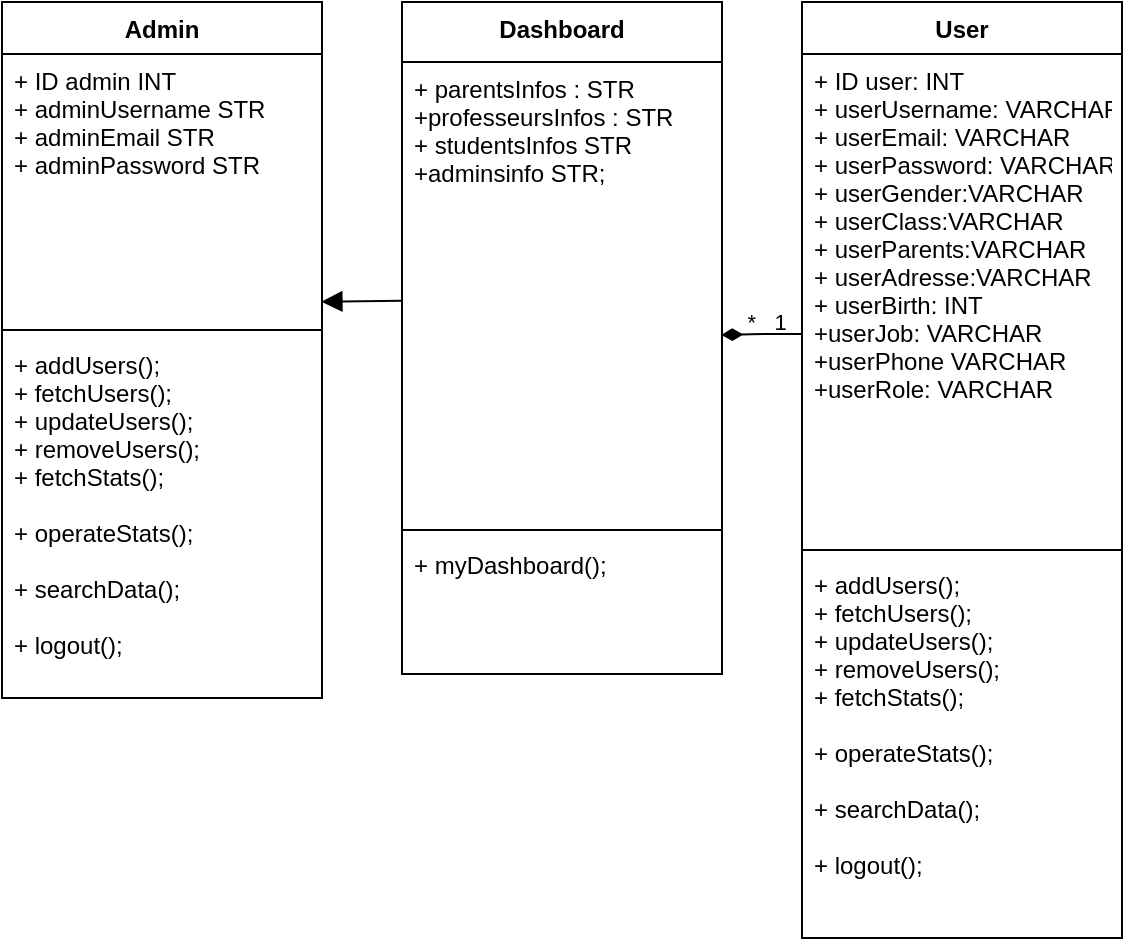 <mxfile>
    <diagram id="8nsOS5Pobd4VxMb3ovLx" name="Page-1">
        <mxGraphModel dx="470" dy="358" grid="1" gridSize="10" guides="1" tooltips="1" connect="1" arrows="1" fold="1" page="1" pageScale="1" pageWidth="827" pageHeight="1169" math="0" shadow="0">
            <root>
                <mxCell id="0"/>
                <mxCell id="1" parent="0"/>
                <mxCell id="11" value="User" style="swimlane;fontStyle=1;align=center;verticalAlign=top;childLayout=stackLayout;horizontal=1;startSize=26;horizontalStack=0;resizeParent=1;resizeParentMax=0;resizeLast=0;collapsible=1;marginBottom=0;" parent="1" vertex="1">
                    <mxGeometry x="440" y="80" width="160" height="468" as="geometry"/>
                </mxCell>
                <mxCell id="12" value="+ ID user: INT&#10;+ userUsername: VARCHAR&#10;+ userEmail: VARCHAR&#10;+ userPassword: VARCHAR&#10;+ userGender:VARCHAR&#10;+ userClass:VARCHAR&#10;+ userParents:VARCHAR&#10;+ userAdresse:VARCHAR&#10;+ userBirth: INT&#10;+userJob: VARCHAR&#10;+userPhone VARCHAR&#10;+userRole: VARCHAR&#10;&#10;&#10;&#10;" style="text;strokeColor=none;fillColor=none;align=left;verticalAlign=top;spacingLeft=4;spacingRight=4;overflow=hidden;rotatable=0;points=[[0,0.5],[1,0.5]];portConstraint=eastwest;" parent="11" vertex="1">
                    <mxGeometry y="26" width="160" height="244" as="geometry"/>
                </mxCell>
                <mxCell id="13" value="" style="line;strokeWidth=1;fillColor=none;align=left;verticalAlign=middle;spacingTop=-1;spacingLeft=3;spacingRight=3;rotatable=0;labelPosition=right;points=[];portConstraint=eastwest;" parent="11" vertex="1">
                    <mxGeometry y="270" width="160" height="8" as="geometry"/>
                </mxCell>
                <mxCell id="14" value="+ addUsers();&#10;+ fetchUsers();&#10;+ updateUsers();&#10;+ removeUsers();&#10;+ fetchStats();&#10;&#10;+ operateStats();&#10;&#10;+ searchData();&#10;&#10;+ logout();&#10;" style="text;strokeColor=none;fillColor=none;align=left;verticalAlign=top;spacingLeft=4;spacingRight=4;overflow=hidden;rotatable=0;points=[[0,0.5],[1,0.5]];portConstraint=eastwest;" parent="11" vertex="1">
                    <mxGeometry y="278" width="160" height="190" as="geometry"/>
                </mxCell>
                <mxCell id="15" value="Admin" style="swimlane;fontStyle=1;align=center;verticalAlign=top;childLayout=stackLayout;horizontal=1;startSize=26;horizontalStack=0;resizeParent=1;resizeParentMax=0;resizeLast=0;collapsible=1;marginBottom=0;" parent="1" vertex="1">
                    <mxGeometry x="40" y="80" width="160" height="348" as="geometry"/>
                </mxCell>
                <mxCell id="16" value="+ ID admin INT&#10;+ adminUsername STR&#10;+ adminEmail STR&#10;+ adminPassword STR&#10;&#10;" style="text;strokeColor=none;fillColor=none;align=left;verticalAlign=top;spacingLeft=4;spacingRight=4;overflow=hidden;rotatable=0;points=[[0,0.5],[1,0.5]];portConstraint=eastwest;" parent="15" vertex="1">
                    <mxGeometry y="26" width="160" height="134" as="geometry"/>
                </mxCell>
                <mxCell id="17" value="" style="line;strokeWidth=1;fillColor=none;align=left;verticalAlign=middle;spacingTop=-1;spacingLeft=3;spacingRight=3;rotatable=0;labelPosition=right;points=[];portConstraint=eastwest;" parent="15" vertex="1">
                    <mxGeometry y="160" width="160" height="8" as="geometry"/>
                </mxCell>
                <mxCell id="18" value="+ addUsers();&#10;+ fetchUsers();&#10;+ updateUsers();&#10;+ removeUsers();&#10;+ fetchStats();&#10;&#10;+ operateStats();&#10;&#10;+ searchData();&#10;&#10;+ logout();&#10;" style="text;strokeColor=none;fillColor=none;align=left;verticalAlign=top;spacingLeft=4;spacingRight=4;overflow=hidden;rotatable=0;points=[[0,0.5],[1,0.5]];portConstraint=eastwest;" parent="15" vertex="1">
                    <mxGeometry y="168" width="160" height="180" as="geometry"/>
                </mxCell>
                <mxCell id="19" value="Dashboard" style="swimlane;fontStyle=1;align=center;verticalAlign=top;childLayout=stackLayout;horizontal=1;startSize=30;horizontalStack=0;resizeParent=1;resizeParentMax=0;resizeLast=0;collapsible=1;marginBottom=0;" parent="1" vertex="1">
                    <mxGeometry x="240" y="80" width="160" height="336" as="geometry"/>
                </mxCell>
                <mxCell id="20" value="+ parentsInfos : STR&#10;+professeursInfos : STR&#10;+ studentsInfos STR&#10;+adminsinfo STR;&#10;" style="text;strokeColor=none;fillColor=none;align=left;verticalAlign=top;spacingLeft=4;spacingRight=4;overflow=hidden;rotatable=0;points=[[0,0.5],[1,0.5]];portConstraint=eastwest;" parent="19" vertex="1">
                    <mxGeometry y="30" width="160" height="230" as="geometry"/>
                </mxCell>
                <mxCell id="21" value="" style="line;strokeWidth=1;fillColor=none;align=left;verticalAlign=middle;spacingTop=-1;spacingLeft=3;spacingRight=3;rotatable=0;labelPosition=right;points=[];portConstraint=eastwest;" parent="19" vertex="1">
                    <mxGeometry y="260" width="160" height="8" as="geometry"/>
                </mxCell>
                <mxCell id="22" value="+ myDashboard();" style="text;strokeColor=none;fillColor=none;align=left;verticalAlign=top;spacingLeft=4;spacingRight=4;overflow=hidden;rotatable=0;points=[[0,0.5],[1,0.5]];portConstraint=eastwest;" parent="19" vertex="1">
                    <mxGeometry y="268" width="160" height="68" as="geometry"/>
                </mxCell>
                <mxCell id="23" value="" style="endArrow=block;startArrow=none;endFill=1;startFill=0;endSize=8;html=1;labelBackgroundColor=none;exitX=0;exitY=0.519;exitDx=0;exitDy=0;entryX=0.998;entryY=0.924;entryDx=0;entryDy=0;entryPerimeter=0;exitPerimeter=0;" parent="1" source="20" target="16" edge="1">
                    <mxGeometry width="160" relative="1" as="geometry">
                        <mxPoint x="530" y="290" as="sourcePoint"/>
                        <mxPoint x="690" y="290" as="targetPoint"/>
                    </mxGeometry>
                </mxCell>
                <mxCell id="24" value="&amp;nbsp; *&amp;nbsp; &amp;nbsp;1" style="endArrow=diamondThin;startArrow=none;endFill=1;startFill=0;endSize=8;html=1;labelBackgroundColor=none;exitX=0;exitY=0.519;exitDx=0;exitDy=0;entryX=0.998;entryY=0.924;entryDx=0;entryDy=0;entryPerimeter=0;exitPerimeter=0;" parent="1" edge="1">
                    <mxGeometry x="0.008" y="-6" width="160" relative="1" as="geometry">
                        <mxPoint x="440" y="246" as="sourcePoint"/>
                        <mxPoint x="399.68" y="246.446" as="targetPoint"/>
                        <Array as="points">
                            <mxPoint x="429.68" y="246"/>
                            <mxPoint x="419.68" y="246"/>
                        </Array>
                        <mxPoint as="offset"/>
                    </mxGeometry>
                </mxCell>
            </root>
        </mxGraphModel>
    </diagram>
</mxfile>